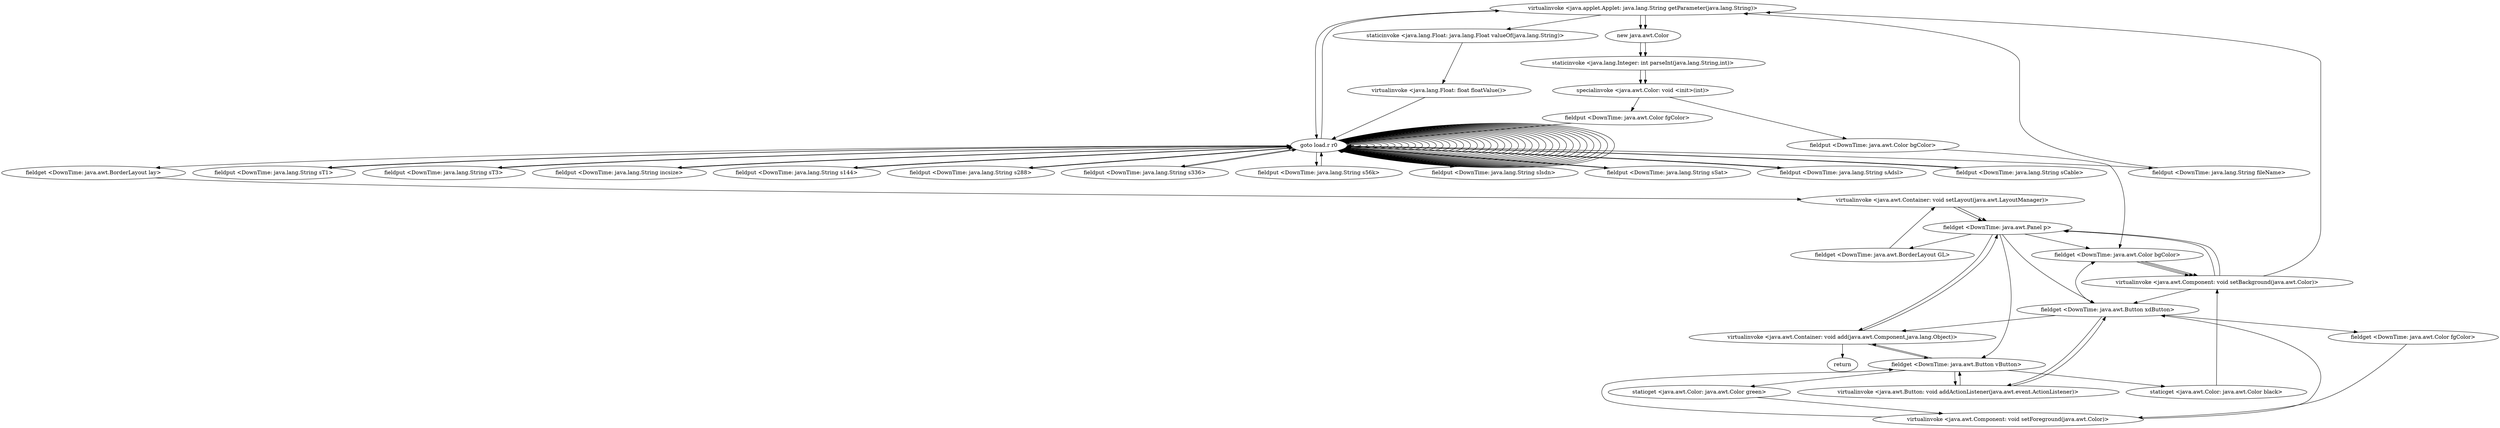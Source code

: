 digraph "" {
"virtualinvoke <java.applet.Applet: java.lang.String getParameter(java.lang.String)>";
 "virtualinvoke <java.applet.Applet: java.lang.String getParameter(java.lang.String)>"->"staticinvoke <java.lang.Float: java.lang.Float valueOf(java.lang.String)>";
 "staticinvoke <java.lang.Float: java.lang.Float valueOf(java.lang.String)>"->"virtualinvoke <java.lang.Float: float floatValue()>";
 "virtualinvoke <java.lang.Float: float floatValue()>"->"goto load.r r0";
 "goto load.r r0"->"fieldput <DownTime: java.lang.String incsize>";
 "fieldput <DownTime: java.lang.String incsize>"->"goto load.r r0";
 "goto load.r r0"->"virtualinvoke <java.applet.Applet: java.lang.String getParameter(java.lang.String)>";
 "virtualinvoke <java.applet.Applet: java.lang.String getParameter(java.lang.String)>"->"goto load.r r0";
 "goto load.r r0"->"fieldput <DownTime: java.lang.String fileName>";
 "fieldput <DownTime: java.lang.String fileName>"->"virtualinvoke <java.applet.Applet: java.lang.String getParameter(java.lang.String)>";
 "virtualinvoke <java.applet.Applet: java.lang.String getParameter(java.lang.String)>"->"new java.awt.Color";
 "new java.awt.Color"->"staticinvoke <java.lang.Integer: int parseInt(java.lang.String,int)>";
 "staticinvoke <java.lang.Integer: int parseInt(java.lang.String,int)>"->"specialinvoke <java.awt.Color: void <init>(int)>";
 "specialinvoke <java.awt.Color: void <init>(int)>"->"fieldput <DownTime: java.awt.Color bgColor>";
 "fieldput <DownTime: java.awt.Color bgColor>"->"fieldget <DownTime: java.awt.Color bgColor>";
 "fieldget <DownTime: java.awt.Color bgColor>"->"virtualinvoke <java.awt.Component: void setBackground(java.awt.Color)>";
 "virtualinvoke <java.awt.Component: void setBackground(java.awt.Color)>"->"virtualinvoke <java.applet.Applet: java.lang.String getParameter(java.lang.String)>";
 "virtualinvoke <java.applet.Applet: java.lang.String getParameter(java.lang.String)>"->"new java.awt.Color";
 "new java.awt.Color"->"staticinvoke <java.lang.Integer: int parseInt(java.lang.String,int)>";
 "staticinvoke <java.lang.Integer: int parseInt(java.lang.String,int)>"->"specialinvoke <java.awt.Color: void <init>(int)>";
 "specialinvoke <java.awt.Color: void <init>(int)>"->"fieldput <DownTime: java.awt.Color fgColor>";
 "fieldput <DownTime: java.awt.Color fgColor>"->"goto load.r r0";
 "goto load.r r0"->"goto load.r r0";
 "goto load.r r0"->"goto load.r r0";
 "goto load.r r0"->"fieldput <DownTime: java.lang.String s144>";
 "fieldput <DownTime: java.lang.String s144>"->"goto load.r r0";
 "goto load.r r0"->"goto load.r r0";
 "goto load.r r0"->"goto load.r r0";
 "goto load.r r0"->"goto load.r r0";
 "goto load.r r0"->"goto load.r r0";
 "goto load.r r0"->"fieldput <DownTime: java.lang.String s288>";
 "fieldput <DownTime: java.lang.String s288>"->"goto load.r r0";
 "goto load.r r0"->"goto load.r r0";
 "goto load.r r0"->"goto load.r r0";
 "goto load.r r0"->"goto load.r r0";
 "goto load.r r0"->"goto load.r r0";
 "goto load.r r0"->"fieldput <DownTime: java.lang.String s336>";
 "fieldput <DownTime: java.lang.String s336>"->"goto load.r r0";
 "goto load.r r0"->"goto load.r r0";
 "goto load.r r0"->"goto load.r r0";
 "goto load.r r0"->"goto load.r r0";
 "goto load.r r0"->"goto load.r r0";
 "goto load.r r0"->"fieldput <DownTime: java.lang.String s56k>";
 "fieldput <DownTime: java.lang.String s56k>"->"goto load.r r0";
 "goto load.r r0"->"goto load.r r0";
 "goto load.r r0"->"goto load.r r0";
 "goto load.r r0"->"goto load.r r0";
 "goto load.r r0"->"goto load.r r0";
 "goto load.r r0"->"fieldput <DownTime: java.lang.String sIsdn>";
 "fieldput <DownTime: java.lang.String sIsdn>"->"goto load.r r0";
 "goto load.r r0"->"goto load.r r0";
 "goto load.r r0"->"goto load.r r0";
 "goto load.r r0"->"goto load.r r0";
 "goto load.r r0"->"goto load.r r0";
 "goto load.r r0"->"fieldput <DownTime: java.lang.String sSat>";
 "fieldput <DownTime: java.lang.String sSat>"->"goto load.r r0";
 "goto load.r r0"->"goto load.r r0";
 "goto load.r r0"->"goto load.r r0";
 "goto load.r r0"->"goto load.r r0";
 "goto load.r r0"->"goto load.r r0";
 "goto load.r r0"->"fieldput <DownTime: java.lang.String sAdsl>";
 "fieldput <DownTime: java.lang.String sAdsl>"->"goto load.r r0";
 "goto load.r r0"->"goto load.r r0";
 "goto load.r r0"->"goto load.r r0";
 "goto load.r r0"->"goto load.r r0";
 "goto load.r r0"->"goto load.r r0";
 "goto load.r r0"->"fieldput <DownTime: java.lang.String sCable>";
 "fieldput <DownTime: java.lang.String sCable>"->"goto load.r r0";
 "goto load.r r0"->"goto load.r r0";
 "goto load.r r0"->"goto load.r r0";
 "goto load.r r0"->"goto load.r r0";
 "goto load.r r0"->"goto load.r r0";
 "goto load.r r0"->"fieldput <DownTime: java.lang.String sT1>";
 "fieldput <DownTime: java.lang.String sT1>"->"goto load.r r0";
 "goto load.r r0"->"goto load.r r0";
 "goto load.r r0"->"goto load.r r0";
 "goto load.r r0"->"goto load.r r0";
 "goto load.r r0"->"goto load.r r0";
 "goto load.r r0"->"fieldput <DownTime: java.lang.String sT3>";
 "fieldput <DownTime: java.lang.String sT3>"->"goto load.r r0";
 "goto load.r r0"->"goto load.r r0";
 "goto load.r r0"->"fieldget <DownTime: java.awt.BorderLayout lay>";
 "fieldget <DownTime: java.awt.BorderLayout lay>"->"virtualinvoke <java.awt.Container: void setLayout(java.awt.LayoutManager)>";
 "virtualinvoke <java.awt.Container: void setLayout(java.awt.LayoutManager)>"->"fieldget <DownTime: java.awt.Panel p>";
 "fieldget <DownTime: java.awt.Panel p>"->"fieldget <DownTime: java.awt.BorderLayout GL>";
 "fieldget <DownTime: java.awt.BorderLayout GL>"->"virtualinvoke <java.awt.Container: void setLayout(java.awt.LayoutManager)>";
 "virtualinvoke <java.awt.Container: void setLayout(java.awt.LayoutManager)>"->"fieldget <DownTime: java.awt.Panel p>";
 "fieldget <DownTime: java.awt.Panel p>"->"fieldget <DownTime: java.awt.Color bgColor>";
 "fieldget <DownTime: java.awt.Color bgColor>"->"virtualinvoke <java.awt.Component: void setBackground(java.awt.Color)>";
 "virtualinvoke <java.awt.Component: void setBackground(java.awt.Color)>"->"fieldget <DownTime: java.awt.Button xdButton>";
 "fieldget <DownTime: java.awt.Button xdButton>"->"virtualinvoke <java.awt.Button: void addActionListener(java.awt.event.ActionListener)>";
 "virtualinvoke <java.awt.Button: void addActionListener(java.awt.event.ActionListener)>"->"fieldget <DownTime: java.awt.Button xdButton>";
 "fieldget <DownTime: java.awt.Button xdButton>"->"fieldget <DownTime: java.awt.Color fgColor>";
 "fieldget <DownTime: java.awt.Color fgColor>"->"virtualinvoke <java.awt.Component: void setForeground(java.awt.Color)>";
 "virtualinvoke <java.awt.Component: void setForeground(java.awt.Color)>"->"fieldget <DownTime: java.awt.Button xdButton>";
 "fieldget <DownTime: java.awt.Button xdButton>"->"fieldget <DownTime: java.awt.Color bgColor>";
 "fieldget <DownTime: java.awt.Color bgColor>"->"virtualinvoke <java.awt.Component: void setBackground(java.awt.Color)>";
 "virtualinvoke <java.awt.Component: void setBackground(java.awt.Color)>"->"fieldget <DownTime: java.awt.Panel p>";
 "fieldget <DownTime: java.awt.Panel p>"->"fieldget <DownTime: java.awt.Button xdButton>";
 "fieldget <DownTime: java.awt.Button xdButton>"->"virtualinvoke <java.awt.Container: void add(java.awt.Component,java.lang.Object)>";
 "virtualinvoke <java.awt.Container: void add(java.awt.Component,java.lang.Object)>"->"fieldget <DownTime: java.awt.Button vButton>";
 "fieldget <DownTime: java.awt.Button vButton>"->"virtualinvoke <java.awt.Button: void addActionListener(java.awt.event.ActionListener)>";
 "virtualinvoke <java.awt.Button: void addActionListener(java.awt.event.ActionListener)>"->"fieldget <DownTime: java.awt.Button vButton>";
 "fieldget <DownTime: java.awt.Button vButton>"->"staticget <java.awt.Color: java.awt.Color green>";
 "staticget <java.awt.Color: java.awt.Color green>"->"virtualinvoke <java.awt.Component: void setForeground(java.awt.Color)>";
 "virtualinvoke <java.awt.Component: void setForeground(java.awt.Color)>"->"fieldget <DownTime: java.awt.Button vButton>";
 "fieldget <DownTime: java.awt.Button vButton>"->"staticget <java.awt.Color: java.awt.Color black>";
 "staticget <java.awt.Color: java.awt.Color black>"->"virtualinvoke <java.awt.Component: void setBackground(java.awt.Color)>";
 "virtualinvoke <java.awt.Component: void setBackground(java.awt.Color)>"->"fieldget <DownTime: java.awt.Panel p>";
 "fieldget <DownTime: java.awt.Panel p>"->"fieldget <DownTime: java.awt.Button vButton>";
 "fieldget <DownTime: java.awt.Button vButton>"->"virtualinvoke <java.awt.Container: void add(java.awt.Component,java.lang.Object)>";
 "virtualinvoke <java.awt.Container: void add(java.awt.Component,java.lang.Object)>"->"fieldget <DownTime: java.awt.Panel p>";
 "fieldget <DownTime: java.awt.Panel p>"->"virtualinvoke <java.awt.Container: void add(java.awt.Component,java.lang.Object)>";
 "virtualinvoke <java.awt.Container: void add(java.awt.Component,java.lang.Object)>"->"return";
}
